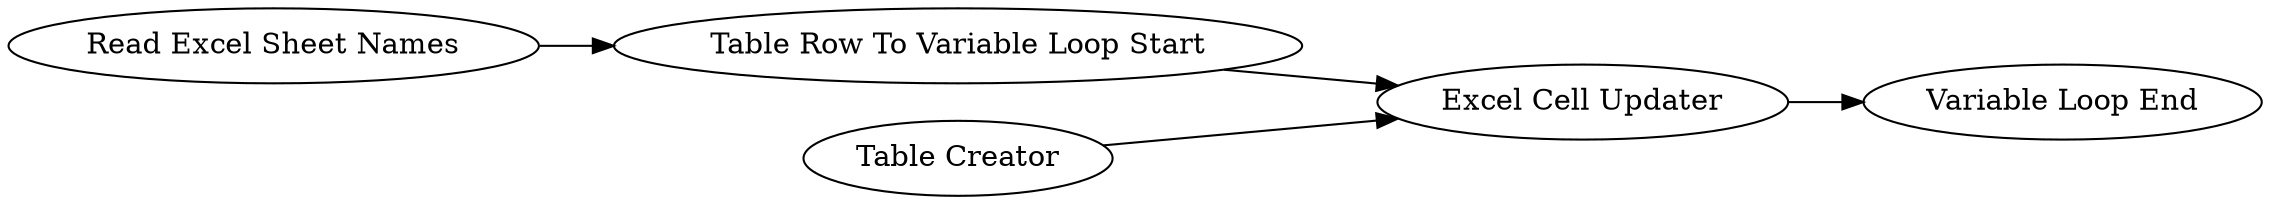 digraph {
	9 -> 10
	8 -> 7
	10 -> 7
	7 -> 11
	7 [label="Excel Cell Updater"]
	9 [label="Read Excel Sheet Names"]
	11 [label="Variable Loop End"]
	8 [label="Table Creator"]
	10 [label="Table Row To Variable Loop Start"]
	rankdir=LR
}
